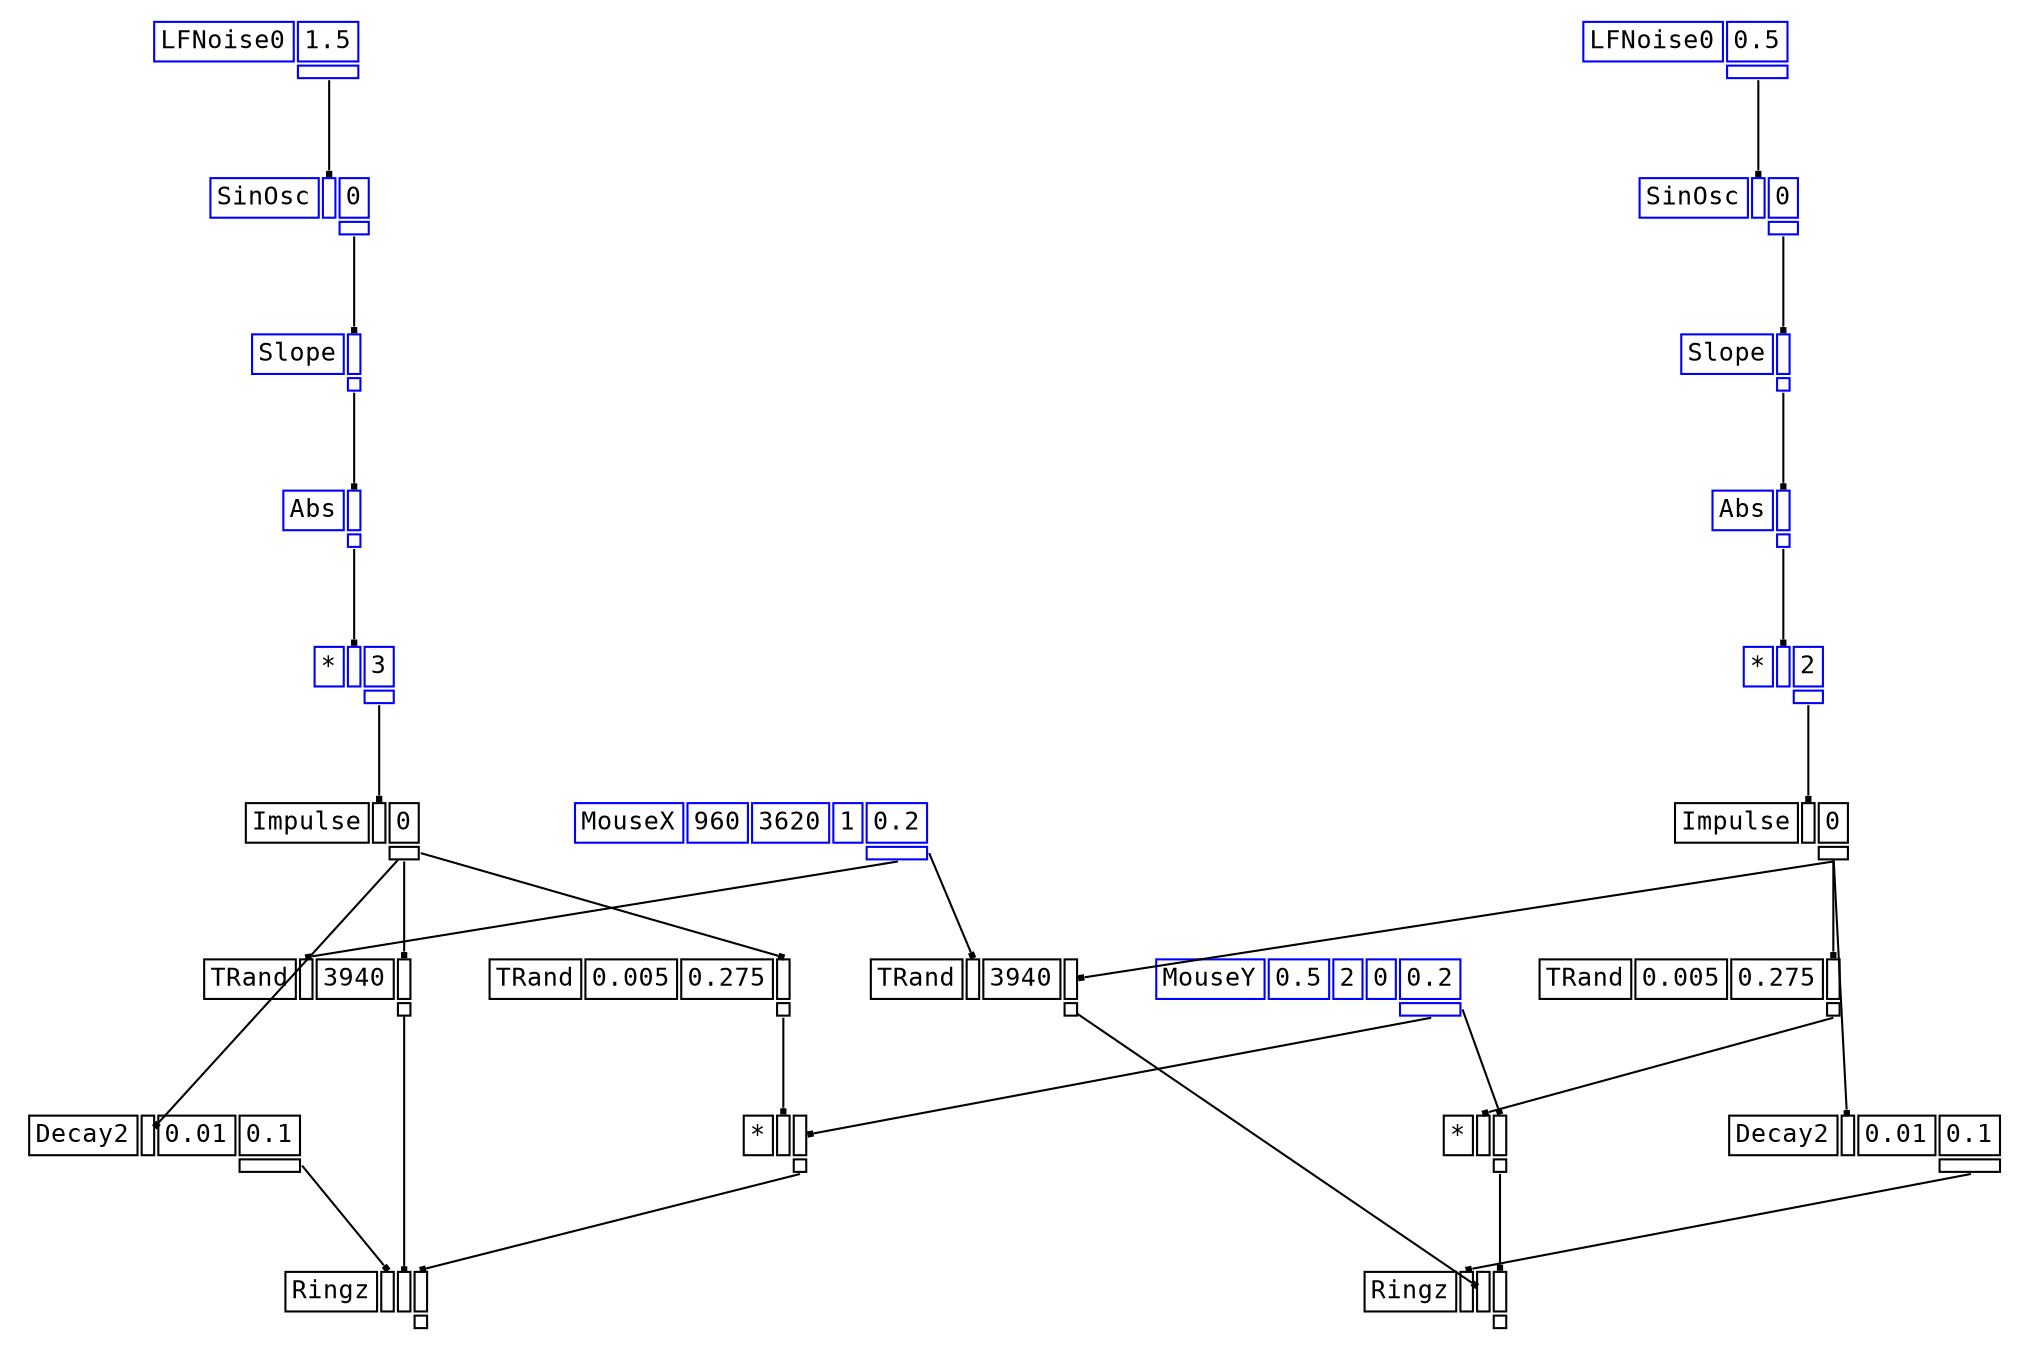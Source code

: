 digraph Anonymous {
graph [splines=false];
node [fontsize=12,fontname="Courier"];
edge [arrowhead=box,arrowsize=0.25];
u_1[shape="plaintext",color="blue",label=<<TABLE BORDER="0" CELLBORDER="1"><TR><TD>LFNoise0</TD><TD ID="u_1:K_0">1.5</TD></TR><TR><TD BORDER="0"></TD><TD PORT="o_0" ID="u_1:o_0"></TD></TR></TABLE>>];
u_3[shape="plaintext",color="blue",label=<<TABLE BORDER="0" CELLBORDER="1"><TR><TD>SinOsc</TD><TD PORT="i_0" ID="u_3:i_0"></TD><TD ID="u_3:K_1">0</TD></TR><TR><TD BORDER="0"></TD><TD BORDER="0"></TD><TD PORT="o_0" ID="u_3:o_0"></TD></TR></TABLE>>];
u_4[shape="plaintext",color="blue",label=<<TABLE BORDER="0" CELLBORDER="1"><TR><TD>Slope</TD><TD PORT="i_0" ID="u_4:i_0"></TD></TR><TR><TD BORDER="0"></TD><TD PORT="o_0" ID="u_4:o_0"></TD></TR></TABLE>>];
u_5[shape="plaintext",color="blue",label=<<TABLE BORDER="0" CELLBORDER="1"><TR><TD>Abs</TD><TD PORT="i_0" ID="u_5:i_0"></TD></TR><TR><TD BORDER="0"></TD><TD PORT="o_0" ID="u_5:o_0"></TD></TR></TABLE>>];
u_7[shape="plaintext",color="blue",label=<<TABLE BORDER="0" CELLBORDER="1"><TR><TD>*</TD><TD PORT="i_0" ID="u_7:i_0"></TD><TD ID="u_7:K_1">3</TD></TR><TR><TD BORDER="0"></TD><TD BORDER="0"></TD><TD PORT="o_0" ID="u_7:o_0"></TD></TR></TABLE>>];
u_8[shape="plaintext",color="black",label=<<TABLE BORDER="0" CELLBORDER="1"><TR><TD>Impulse</TD><TD PORT="i_0" ID="u_8:i_0"></TD><TD ID="u_8:K_1">0</TD></TR><TR><TD BORDER="0"></TD><TD BORDER="0"></TD><TD PORT="o_0" ID="u_8:o_0"></TD></TR></TABLE>>];
u_11[shape="plaintext",color="black",label=<<TABLE BORDER="0" CELLBORDER="1"><TR><TD>Decay2</TD><TD PORT="i_0" ID="u_11:i_0"></TD><TD ID="u_11:K_1">0.01</TD><TD ID="u_11:K_2">0.1</TD></TR><TR><TD BORDER="0"></TD><TD BORDER="0"></TD><TD BORDER="0"></TD><TD PORT="o_0" ID="u_11:o_0"></TD></TR></TABLE>>];
u_16[shape="plaintext",color="blue",label=<<TABLE BORDER="0" CELLBORDER="1"><TR><TD>MouseX</TD><TD ID="u_16:K_0">960</TD><TD ID="u_16:K_1">3620</TD><TD ID="u_16:K_2">1</TD><TD ID="u_16:K_3">0.2</TD></TR><TR><TD BORDER="0"></TD><TD BORDER="0"></TD><TD BORDER="0"></TD><TD BORDER="0"></TD><TD PORT="o_0" ID="u_16:o_0"></TD></TR></TABLE>>];
u_18[shape="plaintext",color="black",label=<<TABLE BORDER="0" CELLBORDER="1"><TR><TD>TRand</TD><TD PORT="i_0" ID="u_18:i_0"></TD><TD ID="u_18:K_1">3940</TD><TD PORT="i_2" ID="u_18:i_2"></TD></TR><TR><TD BORDER="0"></TD><TD BORDER="0"></TD><TD BORDER="0"></TD><TD PORT="o_0" ID="u_18:o_0"></TD></TR></TABLE>>];
u_21[shape="plaintext",color="black",label=<<TABLE BORDER="0" CELLBORDER="1"><TR><TD>TRand</TD><TD ID="u_21:K_0">0.005</TD><TD ID="u_21:K_1">0.275</TD><TD PORT="i_2" ID="u_21:i_2"></TD></TR><TR><TD BORDER="0"></TD><TD BORDER="0"></TD><TD BORDER="0"></TD><TD PORT="o_0" ID="u_21:o_0"></TD></TR></TABLE>>];
u_24[shape="plaintext",color="blue",label=<<TABLE BORDER="0" CELLBORDER="1"><TR><TD>MouseY</TD><TD ID="u_24:K_0">0.5</TD><TD ID="u_24:K_1">2</TD><TD ID="u_24:K_2">0</TD><TD ID="u_24:K_3">0.2</TD></TR><TR><TD BORDER="0"></TD><TD BORDER="0"></TD><TD BORDER="0"></TD><TD BORDER="0"></TD><TD PORT="o_0" ID="u_24:o_0"></TD></TR></TABLE>>];
u_25[shape="plaintext",color="black",label=<<TABLE BORDER="0" CELLBORDER="1"><TR><TD>*</TD><TD PORT="i_0" ID="u_25:i_0"></TD><TD PORT="i_1" ID="u_25:i_1"></TD></TR><TR><TD BORDER="0"></TD><TD BORDER="0"></TD><TD PORT="o_0" ID="u_25:o_0"></TD></TR></TABLE>>];
u_26[shape="plaintext",color="black",label=<<TABLE BORDER="0" CELLBORDER="1"><TR><TD>Ringz</TD><TD PORT="i_0" ID="u_26:i_0"></TD><TD PORT="i_1" ID="u_26:i_1"></TD><TD PORT="i_2" ID="u_26:i_2"></TD></TR><TR><TD BORDER="0"></TD><TD BORDER="0"></TD><TD BORDER="0"></TD><TD PORT="o_0" ID="u_26:o_0"></TD></TR></TABLE>>];
u_27[shape="plaintext",color="blue",label=<<TABLE BORDER="0" CELLBORDER="1"><TR><TD>LFNoise0</TD><TD ID="u_27:K_0">0.5</TD></TR><TR><TD BORDER="0"></TD><TD PORT="o_0" ID="u_27:o_0"></TD></TR></TABLE>>];
u_28[shape="plaintext",color="blue",label=<<TABLE BORDER="0" CELLBORDER="1"><TR><TD>SinOsc</TD><TD PORT="i_0" ID="u_28:i_0"></TD><TD ID="u_28:K_1">0</TD></TR><TR><TD BORDER="0"></TD><TD BORDER="0"></TD><TD PORT="o_0" ID="u_28:o_0"></TD></TR></TABLE>>];
u_29[shape="plaintext",color="blue",label=<<TABLE BORDER="0" CELLBORDER="1"><TR><TD>Slope</TD><TD PORT="i_0" ID="u_29:i_0"></TD></TR><TR><TD BORDER="0"></TD><TD PORT="o_0" ID="u_29:o_0"></TD></TR></TABLE>>];
u_30[shape="plaintext",color="blue",label=<<TABLE BORDER="0" CELLBORDER="1"><TR><TD>Abs</TD><TD PORT="i_0" ID="u_30:i_0"></TD></TR><TR><TD BORDER="0"></TD><TD PORT="o_0" ID="u_30:o_0"></TD></TR></TABLE>>];
u_31[shape="plaintext",color="blue",label=<<TABLE BORDER="0" CELLBORDER="1"><TR><TD>*</TD><TD PORT="i_0" ID="u_31:i_0"></TD><TD ID="u_31:K_1">2</TD></TR><TR><TD BORDER="0"></TD><TD BORDER="0"></TD><TD PORT="o_0" ID="u_31:o_0"></TD></TR></TABLE>>];
u_32[shape="plaintext",color="black",label=<<TABLE BORDER="0" CELLBORDER="1"><TR><TD>Impulse</TD><TD PORT="i_0" ID="u_32:i_0"></TD><TD ID="u_32:K_1">0</TD></TR><TR><TD BORDER="0"></TD><TD BORDER="0"></TD><TD PORT="o_0" ID="u_32:o_0"></TD></TR></TABLE>>];
u_33[shape="plaintext",color="black",label=<<TABLE BORDER="0" CELLBORDER="1"><TR><TD>Decay2</TD><TD PORT="i_0" ID="u_33:i_0"></TD><TD ID="u_33:K_1">0.01</TD><TD ID="u_33:K_2">0.1</TD></TR><TR><TD BORDER="0"></TD><TD BORDER="0"></TD><TD BORDER="0"></TD><TD PORT="o_0" ID="u_33:o_0"></TD></TR></TABLE>>];
u_34[shape="plaintext",color="black",label=<<TABLE BORDER="0" CELLBORDER="1"><TR><TD>TRand</TD><TD PORT="i_0" ID="u_34:i_0"></TD><TD ID="u_34:K_1">3940</TD><TD PORT="i_2" ID="u_34:i_2"></TD></TR><TR><TD BORDER="0"></TD><TD BORDER="0"></TD><TD BORDER="0"></TD><TD PORT="o_0" ID="u_34:o_0"></TD></TR></TABLE>>];
u_35[shape="plaintext",color="black",label=<<TABLE BORDER="0" CELLBORDER="1"><TR><TD>TRand</TD><TD ID="u_35:K_0">0.005</TD><TD ID="u_35:K_1">0.275</TD><TD PORT="i_2" ID="u_35:i_2"></TD></TR><TR><TD BORDER="0"></TD><TD BORDER="0"></TD><TD BORDER="0"></TD><TD PORT="o_0" ID="u_35:o_0"></TD></TR></TABLE>>];
u_36[shape="plaintext",color="black",label=<<TABLE BORDER="0" CELLBORDER="1"><TR><TD>*</TD><TD PORT="i_0" ID="u_36:i_0"></TD><TD PORT="i_1" ID="u_36:i_1"></TD></TR><TR><TD BORDER="0"></TD><TD BORDER="0"></TD><TD PORT="o_0" ID="u_36:o_0"></TD></TR></TABLE>>];
u_37[shape="plaintext",color="black",label=<<TABLE BORDER="0" CELLBORDER="1"><TR><TD>Ringz</TD><TD PORT="i_0" ID="u_37:i_0"></TD><TD PORT="i_1" ID="u_37:i_1"></TD><TD PORT="i_2" ID="u_37:i_2"></TD></TR><TR><TD BORDER="0"></TD><TD BORDER="0"></TD><TD BORDER="0"></TD><TD PORT="o_0" ID="u_37:o_0"></TD></TR></TABLE>>];
u_1:o_0 -> u_3:i_0;
u_3:o_0 -> u_4:i_0;
u_4:o_0 -> u_5:i_0;
u_5:o_0 -> u_7:i_0;
u_7:o_0 -> u_8:i_0;
u_8:o_0 -> u_11:i_0;
u_16:o_0 -> u_18:i_0;
u_8:o_0 -> u_18:i_2;
u_8:o_0 -> u_21:i_2;
u_21:o_0 -> u_25:i_0;
u_24:o_0 -> u_25:i_1;
u_11:o_0 -> u_26:i_0;
u_18:o_0 -> u_26:i_1;
u_25:o_0 -> u_26:i_2;
u_27:o_0 -> u_28:i_0;
u_28:o_0 -> u_29:i_0;
u_29:o_0 -> u_30:i_0;
u_30:o_0 -> u_31:i_0;
u_31:o_0 -> u_32:i_0;
u_32:o_0 -> u_33:i_0;
u_16:o_0 -> u_34:i_0;
u_32:o_0 -> u_34:i_2;
u_32:o_0 -> u_35:i_2;
u_35:o_0 -> u_36:i_0;
u_24:o_0 -> u_36:i_1;
u_33:o_0 -> u_37:i_0;
u_34:o_0 -> u_37:i_1;
u_36:o_0 -> u_37:i_2;
}
